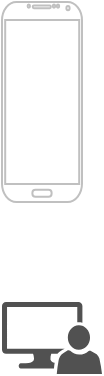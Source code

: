 <mxfile version="24.0.7" type="github">
  <diagram name="Page-1" id="UN_G-sR3NQb6WVPRzQ4h">
    <mxGraphModel dx="2222" dy="820" grid="1" gridSize="10" guides="1" tooltips="1" connect="1" arrows="1" fold="1" page="1" pageScale="1" pageWidth="850" pageHeight="1100" math="0" shadow="0">
      <root>
        <mxCell id="0" />
        <mxCell id="1" parent="0" />
        <mxCell id="nvzUFnZenkRcPGuPmUDv-4" value="" style="verticalLabelPosition=bottom;verticalAlign=top;html=1;shadow=0;dashed=0;strokeWidth=1;shape=mxgraph.android.phone2;strokeColor=#c0c0c0;" vertex="1" parent="1">
          <mxGeometry x="-180" y="170" width="40" height="100" as="geometry" />
        </mxCell>
        <mxCell id="nvzUFnZenkRcPGuPmUDv-5" value="" style="sketch=0;pointerEvents=1;shadow=0;dashed=0;html=1;strokeColor=none;labelPosition=center;verticalLabelPosition=bottom;verticalAlign=top;align=center;fillColor=#515151;shape=mxgraph.mscae.system_center.admin_console" vertex="1" parent="1">
          <mxGeometry x="-180" y="320" width="50" height="36" as="geometry" />
        </mxCell>
      </root>
    </mxGraphModel>
  </diagram>
</mxfile>

